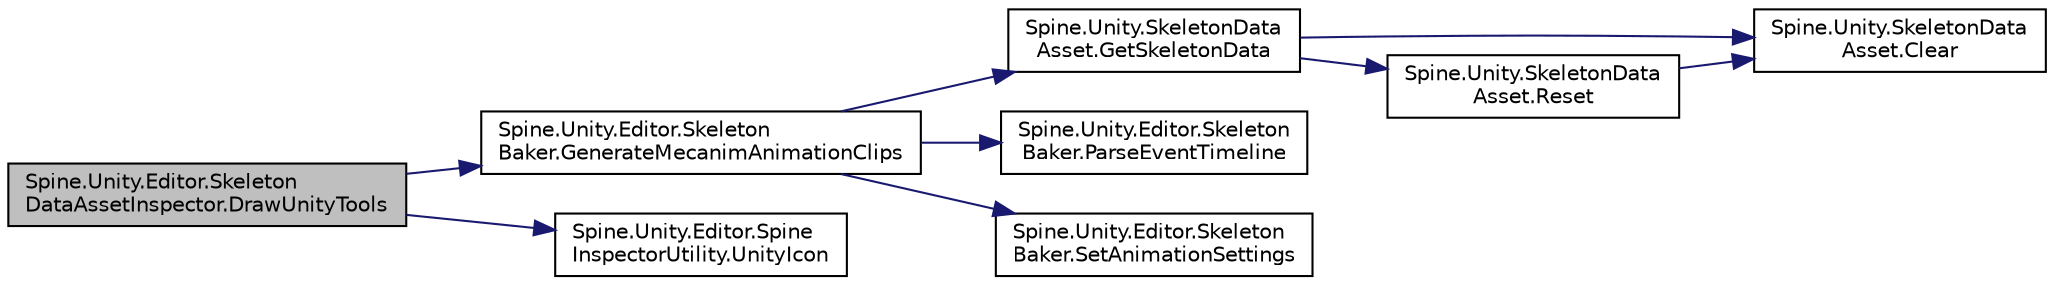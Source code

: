 digraph "Spine.Unity.Editor.SkeletonDataAssetInspector.DrawUnityTools"
{
 // LATEX_PDF_SIZE
  edge [fontname="Helvetica",fontsize="10",labelfontname="Helvetica",labelfontsize="10"];
  node [fontname="Helvetica",fontsize="10",shape=record];
  rankdir="LR";
  Node1 [label="Spine.Unity.Editor.Skeleton\lDataAssetInspector.DrawUnityTools",height=0.2,width=0.4,color="black", fillcolor="grey75", style="filled", fontcolor="black",tooltip=" "];
  Node1 -> Node2 [color="midnightblue",fontsize="10",style="solid"];
  Node2 [label="Spine.Unity.Editor.Skeleton\lBaker.GenerateMecanimAnimationClips",height=0.2,width=0.4,color="black", fillcolor="white", style="filled",URL="$class_spine_1_1_unity_1_1_editor_1_1_skeleton_baker.html#a755e77fbe33b1de5885eeae6c9289136",tooltip=" "];
  Node2 -> Node3 [color="midnightblue",fontsize="10",style="solid"];
  Node3 [label="Spine.Unity.SkeletonData\lAsset.GetSkeletonData",height=0.2,width=0.4,color="black", fillcolor="white", style="filled",URL="$class_spine_1_1_unity_1_1_skeleton_data_asset.html#a2b0df38bd74c1b464ed8543f72c7fd4e",tooltip=" "];
  Node3 -> Node4 [color="midnightblue",fontsize="10",style="solid"];
  Node4 [label="Spine.Unity.SkeletonData\lAsset.Clear",height=0.2,width=0.4,color="black", fillcolor="white", style="filled",URL="$class_spine_1_1_unity_1_1_skeleton_data_asset.html#a0609f106c8b6f209cdcc696dc7ef5361",tooltip=" "];
  Node3 -> Node5 [color="midnightblue",fontsize="10",style="solid"];
  Node5 [label="Spine.Unity.SkeletonData\lAsset.Reset",height=0.2,width=0.4,color="black", fillcolor="white", style="filled",URL="$class_spine_1_1_unity_1_1_skeleton_data_asset.html#a36c686acb39535dbb13d1a55692b0f04",tooltip=" "];
  Node5 -> Node4 [color="midnightblue",fontsize="10",style="solid"];
  Node2 -> Node6 [color="midnightblue",fontsize="10",style="solid"];
  Node6 [label="Spine.Unity.Editor.Skeleton\lBaker.ParseEventTimeline",height=0.2,width=0.4,color="black", fillcolor="white", style="filled",URL="$class_spine_1_1_unity_1_1_editor_1_1_skeleton_baker.html#a5ccf2cae9fcfd91b034b98cc51fc6a66",tooltip=" "];
  Node2 -> Node7 [color="midnightblue",fontsize="10",style="solid"];
  Node7 [label="Spine.Unity.Editor.Skeleton\lBaker.SetAnimationSettings",height=0.2,width=0.4,color="black", fillcolor="white", style="filled",URL="$class_spine_1_1_unity_1_1_editor_1_1_skeleton_baker.html#a02fef2c3ef82fb57bd38b38e48bf1ad2",tooltip=" "];
  Node1 -> Node8 [color="midnightblue",fontsize="10",style="solid"];
  Node8 [label="Spine.Unity.Editor.Spine\lInspectorUtility.UnityIcon",height=0.2,width=0.4,color="black", fillcolor="white", style="filled",URL="$class_spine_1_1_unity_1_1_editor_1_1_spine_inspector_utility.html#a1acb78844c34b81de6156e558627b7dd",tooltip=" "];
}
